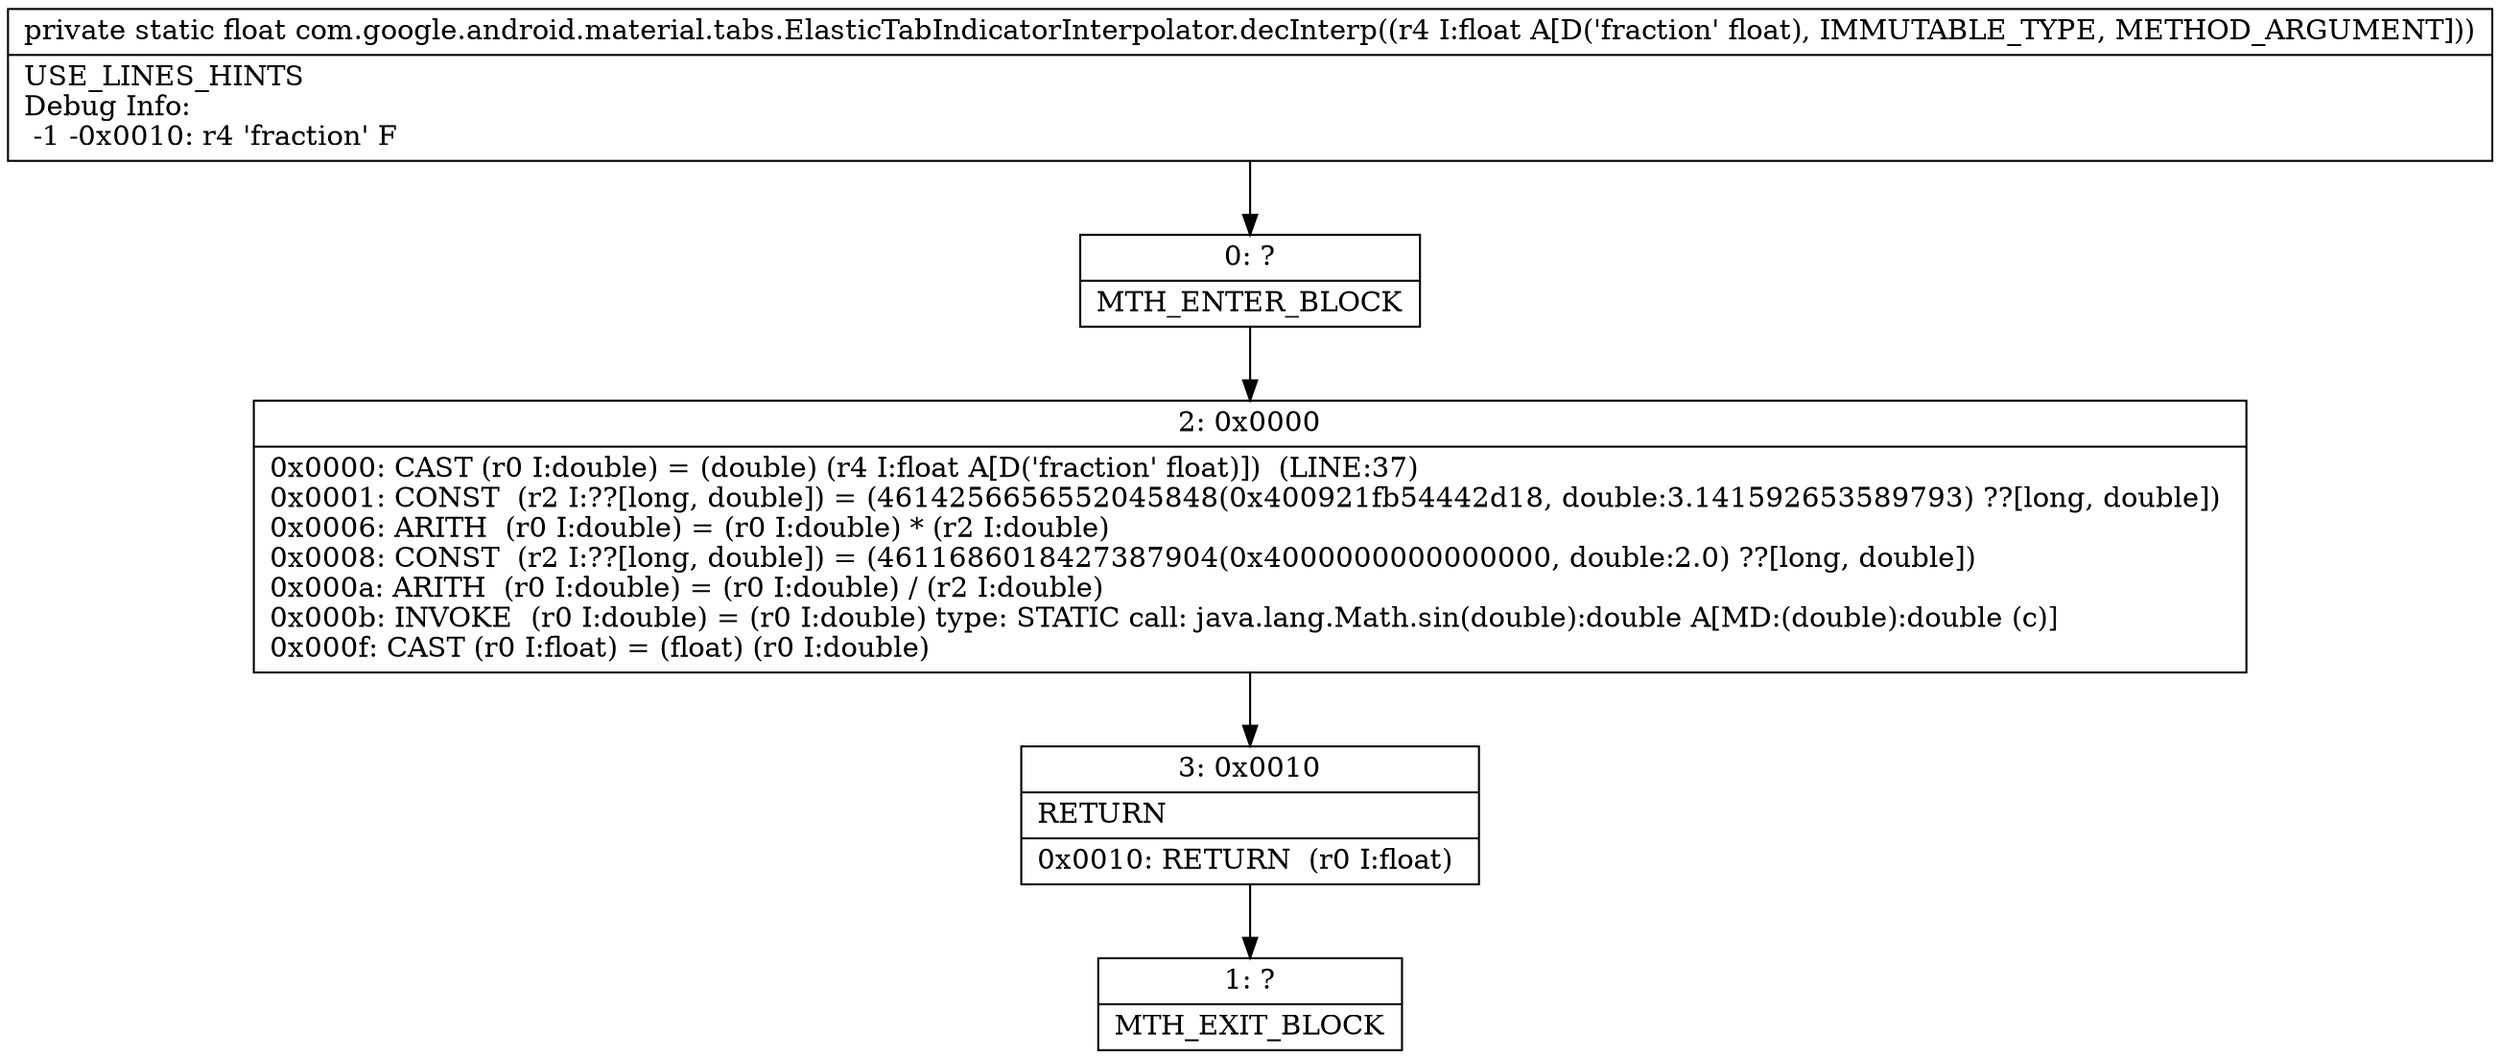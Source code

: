 digraph "CFG forcom.google.android.material.tabs.ElasticTabIndicatorInterpolator.decInterp(F)F" {
Node_0 [shape=record,label="{0\:\ ?|MTH_ENTER_BLOCK\l}"];
Node_2 [shape=record,label="{2\:\ 0x0000|0x0000: CAST (r0 I:double) = (double) (r4 I:float A[D('fraction' float)])  (LINE:37)\l0x0001: CONST  (r2 I:??[long, double]) = (4614256656552045848(0x400921fb54442d18, double:3.141592653589793) ??[long, double]) \l0x0006: ARITH  (r0 I:double) = (r0 I:double) * (r2 I:double) \l0x0008: CONST  (r2 I:??[long, double]) = (4611686018427387904(0x4000000000000000, double:2.0) ??[long, double]) \l0x000a: ARITH  (r0 I:double) = (r0 I:double) \/ (r2 I:double) \l0x000b: INVOKE  (r0 I:double) = (r0 I:double) type: STATIC call: java.lang.Math.sin(double):double A[MD:(double):double (c)]\l0x000f: CAST (r0 I:float) = (float) (r0 I:double) \l}"];
Node_3 [shape=record,label="{3\:\ 0x0010|RETURN\l|0x0010: RETURN  (r0 I:float) \l}"];
Node_1 [shape=record,label="{1\:\ ?|MTH_EXIT_BLOCK\l}"];
MethodNode[shape=record,label="{private static float com.google.android.material.tabs.ElasticTabIndicatorInterpolator.decInterp((r4 I:float A[D('fraction' float), IMMUTABLE_TYPE, METHOD_ARGUMENT]))  | USE_LINES_HINTS\lDebug Info:\l  \-1 \-0x0010: r4 'fraction' F\l}"];
MethodNode -> Node_0;Node_0 -> Node_2;
Node_2 -> Node_3;
Node_3 -> Node_1;
}

